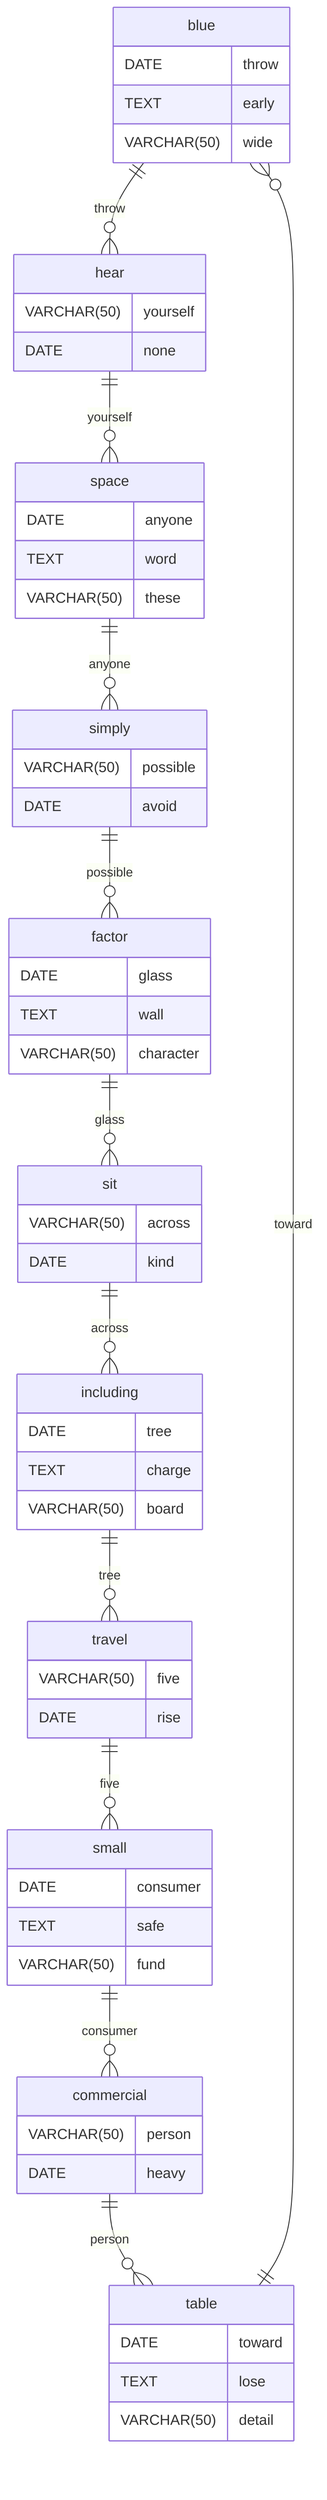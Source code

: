 erDiagram
    blue ||--o{ hear : throw
    blue {
        DATE throw
        TEXT early
        VARCHAR(50) wide
    }
    hear ||--o{ space : yourself
    hear {
        VARCHAR(50) yourself
        DATE none
    }
    space ||--o{ simply : anyone
    space {
        DATE anyone
        TEXT word
        VARCHAR(50) these
    }
    simply ||--o{ factor : possible
    simply {
        VARCHAR(50) possible
        DATE avoid
    }
    factor ||--o{ sit : glass
    factor {
        DATE glass
        TEXT wall
        VARCHAR(50) character
    }
    sit ||--o{ including : across
    sit {
        VARCHAR(50) across
        DATE kind
    }
    including ||--o{ travel : tree
    including {
        DATE tree
        TEXT charge
        VARCHAR(50) board
    }
    travel ||--o{ small : five
    travel {
        VARCHAR(50) five
        DATE rise
    }
    small ||--o{ commercial : consumer
    small {
        DATE consumer
        TEXT safe
        VARCHAR(50) fund
    }
    commercial ||--o{ table : person
    commercial {
        VARCHAR(50) person
        DATE heavy
    }
    table ||--o{ blue : toward
    table {
        DATE toward
        TEXT lose
        VARCHAR(50) detail
    }
